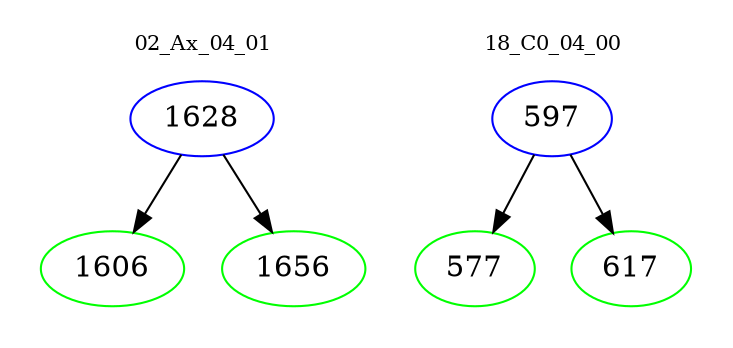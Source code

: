 digraph{
subgraph cluster_0 {
color = white
label = "02_Ax_04_01";
fontsize=10;
T0_1628 [label="1628", color="blue"]
T0_1628 -> T0_1606 [color="black"]
T0_1606 [label="1606", color="green"]
T0_1628 -> T0_1656 [color="black"]
T0_1656 [label="1656", color="green"]
}
subgraph cluster_1 {
color = white
label = "18_C0_04_00";
fontsize=10;
T1_597 [label="597", color="blue"]
T1_597 -> T1_577 [color="black"]
T1_577 [label="577", color="green"]
T1_597 -> T1_617 [color="black"]
T1_617 [label="617", color="green"]
}
}
